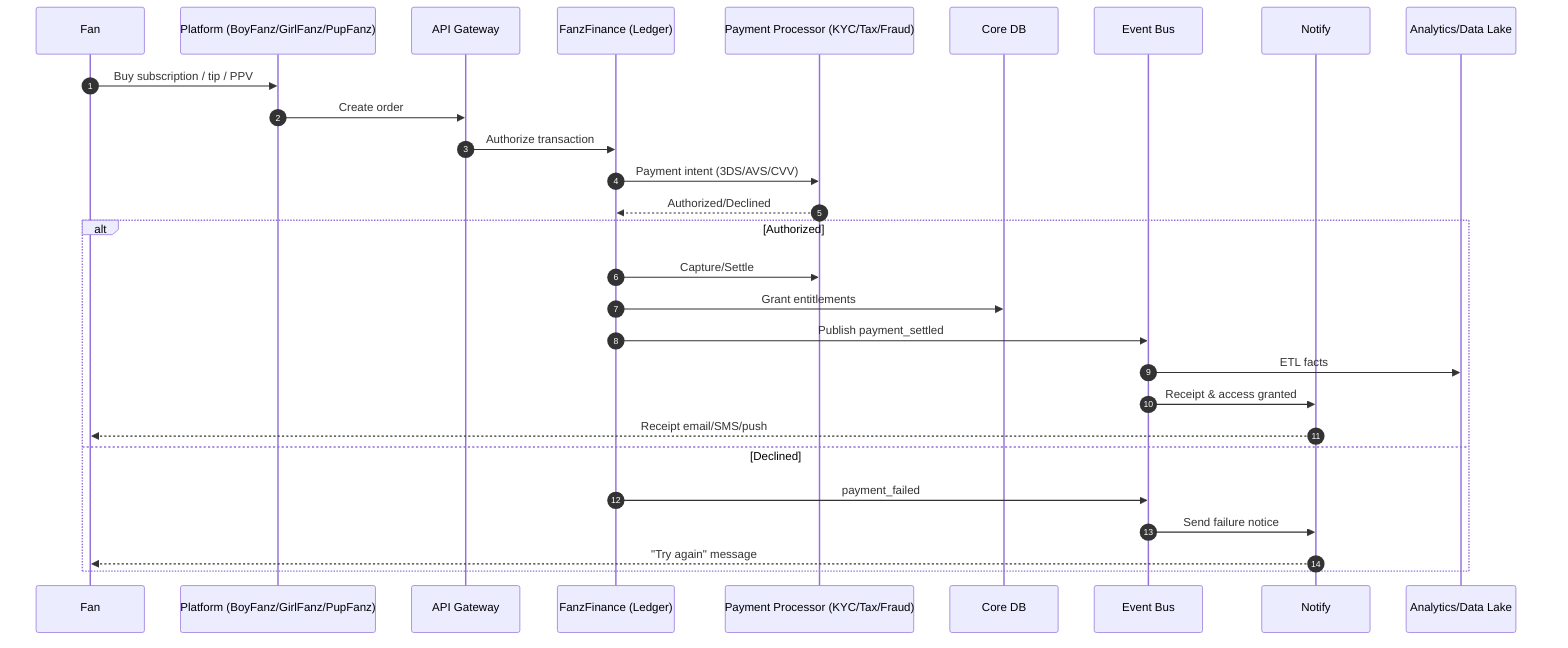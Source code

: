 %% FANZ — Purchase/Subscribe/Tip
sequenceDiagram
    autonumber
    participant F as Fan
    participant P as Platform (BoyFanz/GirlFanz/PupFanz)
    participant G as API Gateway
    participant FIN as FanzFinance (Ledger)
    participant PAY as Payment Processor (KYC/Tax/Fraud)
    participant DB as Core DB
    participant BUS as Event Bus
    participant N as Notify
    participant ANA as Analytics/Data Lake

    F->>P: Buy subscription / tip / PPV
    P->>G: Create order
    G->>FIN: Authorize transaction
    FIN->>PAY: Payment intent (3DS/AVS/CVV)
    PAY-->>FIN: Authorized/Declined
    alt Authorized
        FIN->>PAY: Capture/Settle
        FIN->>DB: Grant entitlements
        FIN->>BUS: Publish payment_settled
        BUS->>ANA: ETL facts
        BUS->>N: Receipt & access granted
        N-->>F: Receipt email/SMS/push
    else Declined
        FIN->>BUS: payment_failed
        BUS->>N: Send failure notice
        N-->>F: "Try again" message
    end